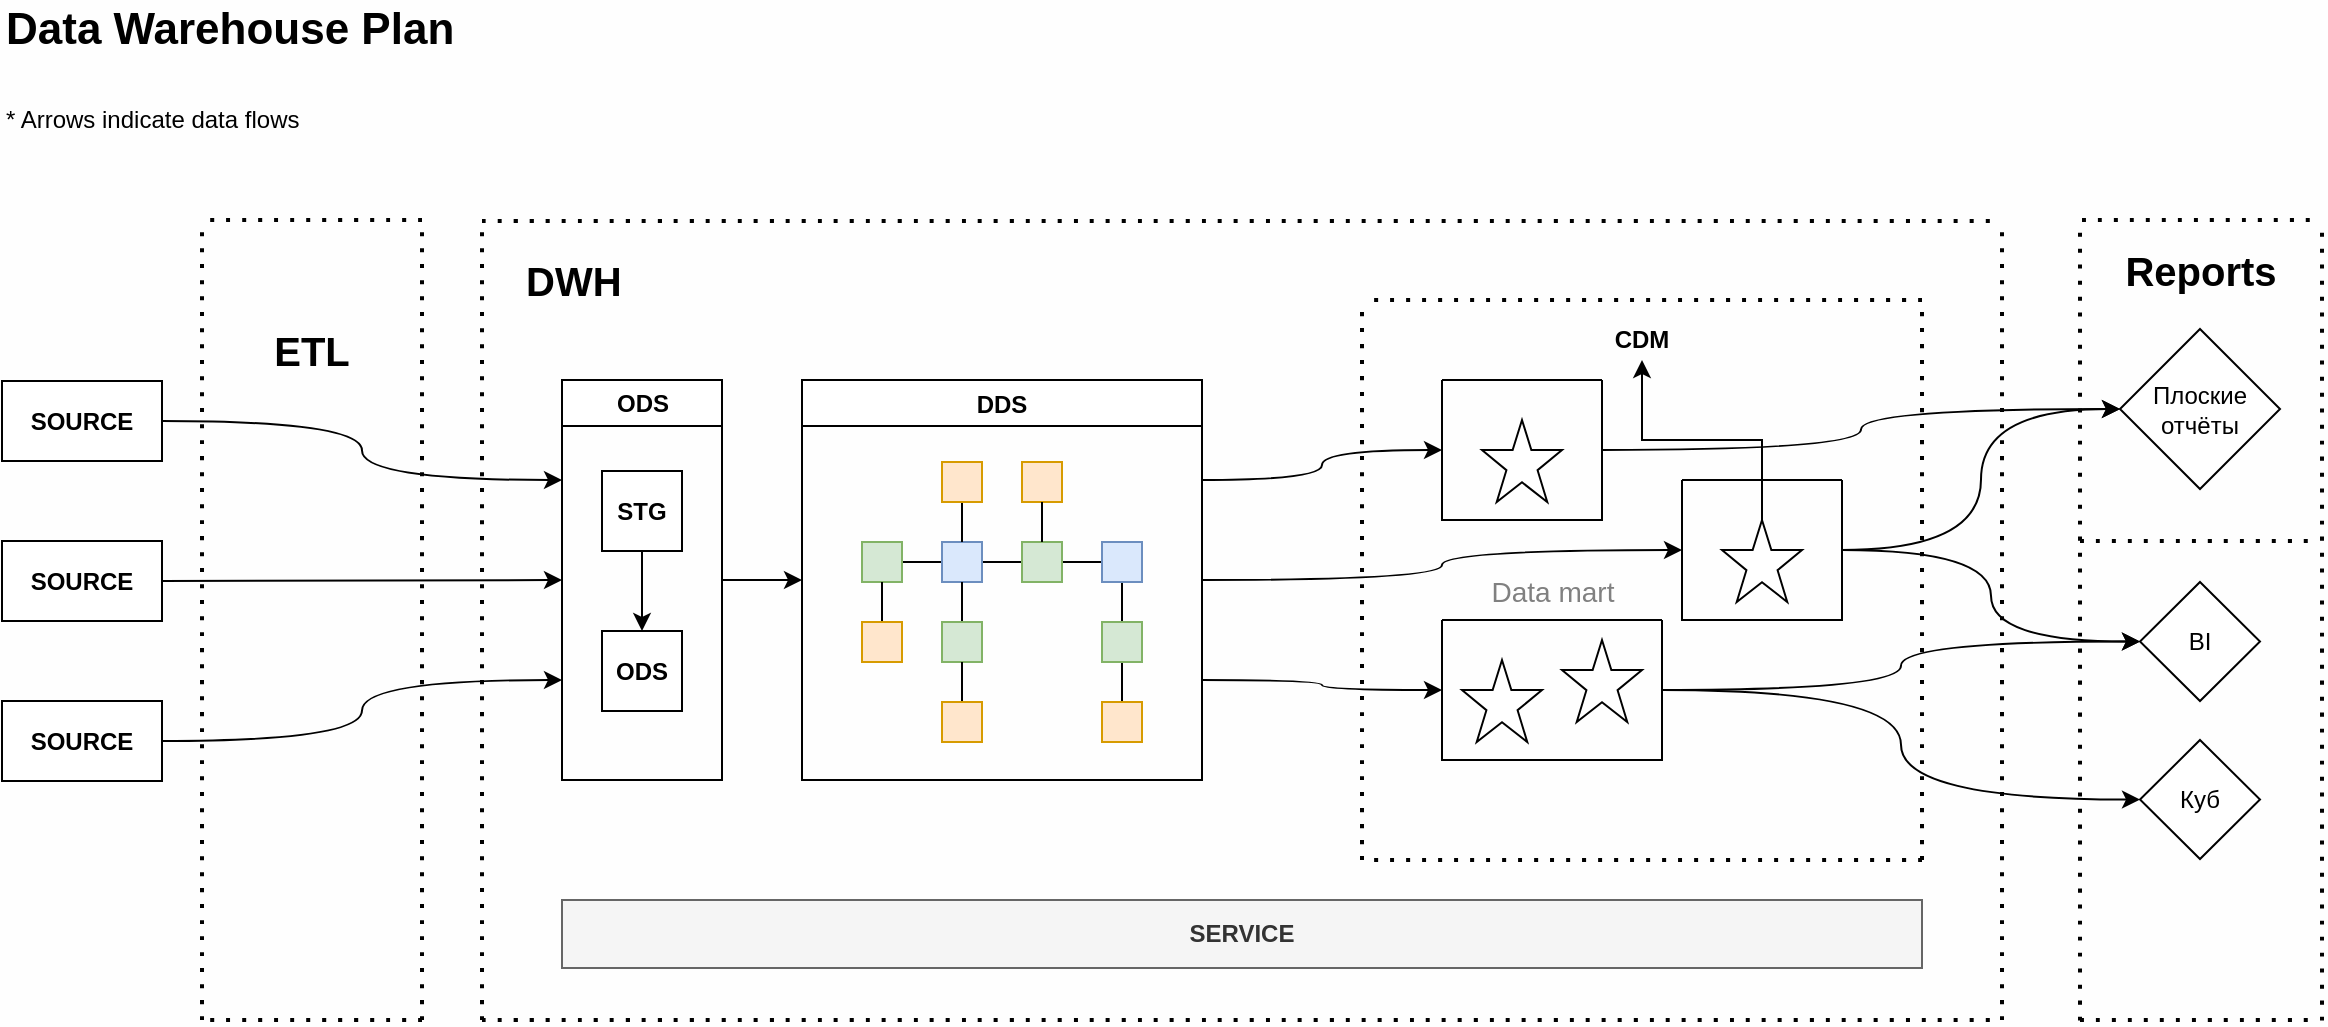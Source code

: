 <mxfile version="22.0.8" type="github" pages="3">
  <diagram id="c-QMJQ57p_6x7q5uFnAX" name="Page-1">
    <mxGraphModel dx="1674" dy="706" grid="1" gridSize="10" guides="1" tooltips="1" connect="1" arrows="1" fold="1" page="1" pageScale="1" pageWidth="827" pageHeight="1169" background="#FEFEFE" math="0" shadow="0">
      <root>
        <mxCell id="0" />
        <mxCell id="1" parent="0" />
        <mxCell id="M-UGzft79nvsc4qFSahv-1" style="edgeStyle=orthogonalEdgeStyle;orthogonalLoop=1;jettySize=auto;html=1;entryX=0;entryY=0.25;entryDx=0;entryDy=0;rounded=0;curved=1;" parent="1" source="M-UGzft79nvsc4qFSahv-2" target="M-UGzft79nvsc4qFSahv-4" edge="1">
          <mxGeometry relative="1" as="geometry" />
        </mxCell>
        <mxCell id="M-UGzft79nvsc4qFSahv-2" value="SOURCE" style="whiteSpace=wrap;html=1;fontStyle=1;rounded=0;" parent="1" vertex="1">
          <mxGeometry x="100" y="240.5" width="80" height="40" as="geometry" />
        </mxCell>
        <mxCell id="M-UGzft79nvsc4qFSahv-3" style="edgeStyle=orthogonalEdgeStyle;orthogonalLoop=1;jettySize=auto;html=1;entryX=0;entryY=0.5;entryDx=0;entryDy=0;rounded=0;curved=1;" parent="1" source="M-UGzft79nvsc4qFSahv-4" target="M-UGzft79nvsc4qFSahv-15" edge="1">
          <mxGeometry relative="1" as="geometry" />
        </mxCell>
        <mxCell id="M-UGzft79nvsc4qFSahv-4" value="ODS" style="swimlane;fontFamily=Helvetica;fontSize=12;fontColor=default;align=center;strokeColor=default;fillColor=default;html=1;" parent="1" vertex="1">
          <mxGeometry x="380" y="240" width="80" height="200" as="geometry">
            <mxRectangle x="380" y="240" width="70" height="30" as="alternateBounds" />
          </mxGeometry>
        </mxCell>
        <mxCell id="M-UGzft79nvsc4qFSahv-5" value="STG" style="rounded=0;whiteSpace=wrap;html=1;fontSize=12;fontColor=#000000;fontStyle=1" parent="M-UGzft79nvsc4qFSahv-4" vertex="1">
          <mxGeometry x="20" y="45.5" width="40" height="40" as="geometry" />
        </mxCell>
        <mxCell id="M-UGzft79nvsc4qFSahv-6" value="ODS" style="rounded=0;whiteSpace=wrap;html=1;fontSize=12;fontColor=#000000;fontStyle=1" parent="M-UGzft79nvsc4qFSahv-4" vertex="1">
          <mxGeometry x="20" y="125.5" width="40" height="40" as="geometry" />
        </mxCell>
        <mxCell id="M-UGzft79nvsc4qFSahv-7" style="edgeStyle=orthogonalEdgeStyle;curved=1;rounded=0;orthogonalLoop=1;jettySize=auto;html=1;fontSize=12;fontColor=#000000;endArrow=classic;endFill=1;startSize=6;endSize=6;" parent="M-UGzft79nvsc4qFSahv-4" source="M-UGzft79nvsc4qFSahv-5" target="M-UGzft79nvsc4qFSahv-6" edge="1">
          <mxGeometry relative="1" as="geometry" />
        </mxCell>
        <mxCell id="M-UGzft79nvsc4qFSahv-8" style="edgeStyle=orthogonalEdgeStyle;orthogonalLoop=1;jettySize=auto;html=1;entryX=0;entryY=0.5;entryDx=0;entryDy=0;rounded=0;curved=1;" parent="1" source="M-UGzft79nvsc4qFSahv-9" target="M-UGzft79nvsc4qFSahv-4" edge="1">
          <mxGeometry relative="1" as="geometry" />
        </mxCell>
        <mxCell id="M-UGzft79nvsc4qFSahv-9" value="SOURCE" style="whiteSpace=wrap;html=1;fontStyle=1;rounded=0;" parent="1" vertex="1">
          <mxGeometry x="100" y="320.5" width="80" height="40" as="geometry" />
        </mxCell>
        <mxCell id="M-UGzft79nvsc4qFSahv-10" style="edgeStyle=orthogonalEdgeStyle;orthogonalLoop=1;jettySize=auto;html=1;entryX=0;entryY=0.75;entryDx=0;entryDy=0;rounded=0;curved=1;" parent="1" source="M-UGzft79nvsc4qFSahv-11" target="M-UGzft79nvsc4qFSahv-4" edge="1">
          <mxGeometry relative="1" as="geometry" />
        </mxCell>
        <mxCell id="M-UGzft79nvsc4qFSahv-11" value="SOURCE" style="whiteSpace=wrap;html=1;fontStyle=1;rounded=0;" parent="1" vertex="1">
          <mxGeometry x="100" y="400.5" width="80" height="40" as="geometry" />
        </mxCell>
        <mxCell id="M-UGzft79nvsc4qFSahv-12" style="edgeStyle=orthogonalEdgeStyle;orthogonalLoop=1;jettySize=auto;html=1;exitX=1;exitY=0.25;exitDx=0;exitDy=0;rounded=0;curved=1;" parent="1" source="M-UGzft79nvsc4qFSahv-15" target="M-UGzft79nvsc4qFSahv-38" edge="1">
          <mxGeometry relative="1" as="geometry" />
        </mxCell>
        <mxCell id="M-UGzft79nvsc4qFSahv-13" style="edgeStyle=orthogonalEdgeStyle;orthogonalLoop=1;jettySize=auto;html=1;rounded=0;curved=1;" parent="1" source="M-UGzft79nvsc4qFSahv-15" target="M-UGzft79nvsc4qFSahv-42" edge="1">
          <mxGeometry relative="1" as="geometry" />
        </mxCell>
        <mxCell id="M-UGzft79nvsc4qFSahv-14" style="edgeStyle=orthogonalEdgeStyle;orthogonalLoop=1;jettySize=auto;html=1;exitX=1;exitY=0.75;exitDx=0;exitDy=0;entryX=0;entryY=0.5;entryDx=0;entryDy=0;rounded=0;curved=1;" parent="1" source="M-UGzft79nvsc4qFSahv-15" target="M-UGzft79nvsc4qFSahv-46" edge="1">
          <mxGeometry relative="1" as="geometry" />
        </mxCell>
        <mxCell id="M-UGzft79nvsc4qFSahv-15" value="DDS" style="swimlane;swimlaneFillColor=none;rounded=0;" parent="1" vertex="1">
          <mxGeometry x="500" y="240" width="200" height="200" as="geometry">
            <mxRectangle x="500" y="240" width="60" height="30" as="alternateBounds" />
          </mxGeometry>
        </mxCell>
        <mxCell id="M-UGzft79nvsc4qFSahv-16" style="edgeStyle=orthogonalEdgeStyle;orthogonalLoop=1;jettySize=auto;html=1;entryX=0;entryY=0.5;entryDx=0;entryDy=0;endArrow=none;endFill=0;rounded=0;curved=1;" parent="M-UGzft79nvsc4qFSahv-15" source="M-UGzft79nvsc4qFSahv-17" target="M-UGzft79nvsc4qFSahv-19" edge="1">
          <mxGeometry relative="1" as="geometry" />
        </mxCell>
        <mxCell id="M-UGzft79nvsc4qFSahv-17" value="" style="whiteSpace=wrap;html=1;rounded=0;fillColor=#d5e8d4;strokeColor=#82b366;" parent="M-UGzft79nvsc4qFSahv-15" vertex="1">
          <mxGeometry x="30" y="81" width="20" height="20" as="geometry" />
        </mxCell>
        <mxCell id="M-UGzft79nvsc4qFSahv-18" style="edgeStyle=orthogonalEdgeStyle;orthogonalLoop=1;jettySize=auto;html=1;entryX=0;entryY=0.5;entryDx=0;entryDy=0;endArrow=none;endFill=0;rounded=0;curved=1;" parent="M-UGzft79nvsc4qFSahv-15" source="M-UGzft79nvsc4qFSahv-19" target="M-UGzft79nvsc4qFSahv-21" edge="1">
          <mxGeometry relative="1" as="geometry" />
        </mxCell>
        <mxCell id="M-UGzft79nvsc4qFSahv-19" value="" style="whiteSpace=wrap;html=1;rounded=0;fillColor=#dae8fc;strokeColor=#6c8ebf;" parent="M-UGzft79nvsc4qFSahv-15" vertex="1">
          <mxGeometry x="70" y="81" width="20" height="20" as="geometry" />
        </mxCell>
        <mxCell id="M-UGzft79nvsc4qFSahv-20" style="edgeStyle=orthogonalEdgeStyle;orthogonalLoop=1;jettySize=auto;html=1;exitX=1;exitY=0.5;exitDx=0;exitDy=0;entryX=0;entryY=0.5;entryDx=0;entryDy=0;endArrow=none;endFill=0;rounded=0;curved=1;" parent="M-UGzft79nvsc4qFSahv-15" source="M-UGzft79nvsc4qFSahv-21" target="M-UGzft79nvsc4qFSahv-25" edge="1">
          <mxGeometry relative="1" as="geometry" />
        </mxCell>
        <mxCell id="M-UGzft79nvsc4qFSahv-21" value="" style="whiteSpace=wrap;html=1;rounded=0;fillColor=#d5e8d4;strokeColor=#82b366;" parent="M-UGzft79nvsc4qFSahv-15" vertex="1">
          <mxGeometry x="110" y="81" width="20" height="20" as="geometry" />
        </mxCell>
        <mxCell id="M-UGzft79nvsc4qFSahv-22" value="" style="whiteSpace=wrap;html=1;rounded=0;fillColor=#ffe6cc;strokeColor=#d79b00;" parent="M-UGzft79nvsc4qFSahv-15" vertex="1">
          <mxGeometry x="110" y="41" width="20" height="20" as="geometry" />
        </mxCell>
        <mxCell id="M-UGzft79nvsc4qFSahv-23" style="edgeStyle=orthogonalEdgeStyle;orthogonalLoop=1;jettySize=auto;html=1;entryX=0.5;entryY=1;entryDx=0;entryDy=0;endArrow=none;endFill=0;rounded=0;curved=1;" parent="M-UGzft79nvsc4qFSahv-15" source="M-UGzft79nvsc4qFSahv-21" target="M-UGzft79nvsc4qFSahv-22" edge="1">
          <mxGeometry relative="1" as="geometry" />
        </mxCell>
        <mxCell id="M-UGzft79nvsc4qFSahv-24" style="edgeStyle=orthogonalEdgeStyle;orthogonalLoop=1;jettySize=auto;html=1;exitX=0.5;exitY=1;exitDx=0;exitDy=0;entryX=0.5;entryY=0;entryDx=0;entryDy=0;endArrow=none;endFill=0;rounded=0;curved=1;" parent="M-UGzft79nvsc4qFSahv-15" source="M-UGzft79nvsc4qFSahv-25" target="M-UGzft79nvsc4qFSahv-31" edge="1">
          <mxGeometry relative="1" as="geometry" />
        </mxCell>
        <mxCell id="M-UGzft79nvsc4qFSahv-25" value="" style="whiteSpace=wrap;html=1;rounded=0;fillColor=#dae8fc;strokeColor=#6c8ebf;" parent="M-UGzft79nvsc4qFSahv-15" vertex="1">
          <mxGeometry x="150" y="81" width="20" height="20" as="geometry" />
        </mxCell>
        <mxCell id="M-UGzft79nvsc4qFSahv-26" style="edgeStyle=orthogonalEdgeStyle;orthogonalLoop=1;jettySize=auto;html=1;exitX=0.5;exitY=0;exitDx=0;exitDy=0;entryX=0.5;entryY=1;entryDx=0;entryDy=0;endArrow=none;endFill=0;rounded=0;curved=1;" parent="M-UGzft79nvsc4qFSahv-15" source="M-UGzft79nvsc4qFSahv-27" target="M-UGzft79nvsc4qFSahv-19" edge="1">
          <mxGeometry relative="1" as="geometry" />
        </mxCell>
        <mxCell id="M-UGzft79nvsc4qFSahv-27" value="" style="whiteSpace=wrap;html=1;rounded=0;fillColor=#d5e8d4;strokeColor=#82b366;" parent="M-UGzft79nvsc4qFSahv-15" vertex="1">
          <mxGeometry x="70" y="121" width="20" height="20" as="geometry" />
        </mxCell>
        <mxCell id="M-UGzft79nvsc4qFSahv-28" style="edgeStyle=orthogonalEdgeStyle;orthogonalLoop=1;jettySize=auto;html=1;entryX=0.5;entryY=1;entryDx=0;entryDy=0;endArrow=none;endFill=0;rounded=0;curved=1;" parent="M-UGzft79nvsc4qFSahv-15" source="M-UGzft79nvsc4qFSahv-29" target="M-UGzft79nvsc4qFSahv-17" edge="1">
          <mxGeometry relative="1" as="geometry" />
        </mxCell>
        <mxCell id="M-UGzft79nvsc4qFSahv-29" value="" style="whiteSpace=wrap;html=1;rounded=0;fillColor=#ffe6cc;strokeColor=#d79b00;" parent="M-UGzft79nvsc4qFSahv-15" vertex="1">
          <mxGeometry x="30" y="121" width="20" height="20" as="geometry" />
        </mxCell>
        <mxCell id="M-UGzft79nvsc4qFSahv-30" style="edgeStyle=orthogonalEdgeStyle;curved=1;rounded=0;orthogonalLoop=1;jettySize=auto;html=1;fontSize=20;fontColor=#808080;endArrow=none;endFill=0;startSize=14;endSize=14;" parent="M-UGzft79nvsc4qFSahv-15" source="M-UGzft79nvsc4qFSahv-31" target="M-UGzft79nvsc4qFSahv-36" edge="1">
          <mxGeometry relative="1" as="geometry" />
        </mxCell>
        <mxCell id="M-UGzft79nvsc4qFSahv-31" value="" style="whiteSpace=wrap;html=1;rounded=0;fillColor=#d5e8d4;strokeColor=#82b366;" parent="M-UGzft79nvsc4qFSahv-15" vertex="1">
          <mxGeometry x="150" y="121" width="20" height="20" as="geometry" />
        </mxCell>
        <mxCell id="M-UGzft79nvsc4qFSahv-32" style="edgeStyle=orthogonalEdgeStyle;orthogonalLoop=1;jettySize=auto;html=1;exitX=0.5;exitY=0;exitDx=0;exitDy=0;entryX=0.5;entryY=1;entryDx=0;entryDy=0;endArrow=none;endFill=0;rounded=0;curved=1;" parent="M-UGzft79nvsc4qFSahv-15" source="M-UGzft79nvsc4qFSahv-33" target="M-UGzft79nvsc4qFSahv-27" edge="1">
          <mxGeometry relative="1" as="geometry" />
        </mxCell>
        <mxCell id="M-UGzft79nvsc4qFSahv-33" value="" style="whiteSpace=wrap;html=1;rounded=0;fillColor=#ffe6cc;strokeColor=#d79b00;" parent="M-UGzft79nvsc4qFSahv-15" vertex="1">
          <mxGeometry x="70" y="161" width="20" height="20" as="geometry" />
        </mxCell>
        <mxCell id="M-UGzft79nvsc4qFSahv-34" style="edgeStyle=orthogonalEdgeStyle;curved=1;rounded=0;orthogonalLoop=1;jettySize=auto;html=1;entryX=0.5;entryY=0;entryDx=0;entryDy=0;fontSize=20;fontColor=#808080;endArrow=none;startSize=14;endSize=14;endFill=0;" parent="M-UGzft79nvsc4qFSahv-15" source="M-UGzft79nvsc4qFSahv-35" target="M-UGzft79nvsc4qFSahv-19" edge="1">
          <mxGeometry relative="1" as="geometry" />
        </mxCell>
        <mxCell id="M-UGzft79nvsc4qFSahv-35" value="" style="whiteSpace=wrap;html=1;rounded=0;fillColor=#ffe6cc;strokeColor=#d79b00;" parent="M-UGzft79nvsc4qFSahv-15" vertex="1">
          <mxGeometry x="70" y="41" width="20" height="20" as="geometry" />
        </mxCell>
        <mxCell id="M-UGzft79nvsc4qFSahv-36" value="" style="whiteSpace=wrap;html=1;rounded=0;fillColor=#ffe6cc;strokeColor=#d79b00;" parent="M-UGzft79nvsc4qFSahv-15" vertex="1">
          <mxGeometry x="150" y="161" width="20" height="20" as="geometry" />
        </mxCell>
        <mxCell id="M-UGzft79nvsc4qFSahv-37" style="edgeStyle=orthogonalEdgeStyle;curved=1;rounded=0;orthogonalLoop=1;jettySize=auto;html=1;fontSize=12;fontColor=#000000;endArrow=classic;endFill=1;startSize=6;endSize=6;entryX=0;entryY=0.5;entryDx=0;entryDy=0;" parent="1" source="M-UGzft79nvsc4qFSahv-38" target="M-UGzft79nvsc4qFSahv-68" edge="1">
          <mxGeometry relative="1" as="geometry">
            <mxPoint x="1140" y="330" as="targetPoint" />
          </mxGeometry>
        </mxCell>
        <mxCell id="M-UGzft79nvsc4qFSahv-38" value="" style="swimlane;startSize=0;swimlaneFillColor=none;glass=0;shadow=0;rounded=0;" parent="1" vertex="1">
          <mxGeometry x="820" y="240" width="80" height="70" as="geometry">
            <mxRectangle x="760" y="440" width="50" height="40" as="alternateBounds" />
          </mxGeometry>
        </mxCell>
        <mxCell id="M-UGzft79nvsc4qFSahv-39" value="" style="verticalLabelPosition=bottom;verticalAlign=top;html=1;shape=mxgraph.basic.star;rounded=0;" parent="M-UGzft79nvsc4qFSahv-38" vertex="1">
          <mxGeometry x="20" y="20" width="40" height="41" as="geometry" />
        </mxCell>
        <mxCell id="M-UGzft79nvsc4qFSahv-40" style="edgeStyle=orthogonalEdgeStyle;curved=1;rounded=0;orthogonalLoop=1;jettySize=auto;html=1;entryX=0;entryY=0.5;entryDx=0;entryDy=0;" parent="1" source="M-UGzft79nvsc4qFSahv-42" target="M-UGzft79nvsc4qFSahv-70" edge="1">
          <mxGeometry relative="1" as="geometry" />
        </mxCell>
        <mxCell id="M-UGzft79nvsc4qFSahv-41" style="edgeStyle=orthogonalEdgeStyle;curved=1;rounded=0;orthogonalLoop=1;jettySize=auto;html=1;entryX=0;entryY=0.5;entryDx=0;entryDy=0;fontSize=20;" parent="1" source="M-UGzft79nvsc4qFSahv-42" target="M-UGzft79nvsc4qFSahv-68" edge="1">
          <mxGeometry relative="1" as="geometry" />
        </mxCell>
        <mxCell id="M-UGzft79nvsc4qFSahv-42" value="" style="swimlane;startSize=0;rounded=0;" parent="1" vertex="1">
          <mxGeometry x="940" y="290" width="80" height="70" as="geometry" />
        </mxCell>
        <mxCell id="M-UGzft79nvsc4qFSahv-43" value="" style="verticalLabelPosition=bottom;verticalAlign=top;html=1;shape=mxgraph.basic.star;rounded=0;" parent="M-UGzft79nvsc4qFSahv-42" vertex="1">
          <mxGeometry x="20" y="20" width="40" height="41" as="geometry" />
        </mxCell>
        <mxCell id="M-UGzft79nvsc4qFSahv-44" style="edgeStyle=orthogonalEdgeStyle;curved=1;rounded=0;orthogonalLoop=1;jettySize=auto;html=1;fontSize=12;fontColor=#000000;endArrow=classic;endFill=1;startSize=6;endSize=6;entryX=0;entryY=0.5;entryDx=0;entryDy=0;" parent="1" source="M-UGzft79nvsc4qFSahv-46" target="M-UGzft79nvsc4qFSahv-69" edge="1">
          <mxGeometry relative="1" as="geometry">
            <mxPoint x="1140" y="330" as="targetPoint" />
          </mxGeometry>
        </mxCell>
        <mxCell id="M-UGzft79nvsc4qFSahv-45" style="edgeStyle=orthogonalEdgeStyle;rounded=0;orthogonalLoop=1;jettySize=auto;html=1;curved=1;" parent="1" source="M-UGzft79nvsc4qFSahv-46" target="M-UGzft79nvsc4qFSahv-70" edge="1">
          <mxGeometry relative="1" as="geometry" />
        </mxCell>
        <mxCell id="M-UGzft79nvsc4qFSahv-46" value="" style="swimlane;startSize=0;rounded=0;" parent="1" vertex="1">
          <mxGeometry x="820" y="360" width="110" height="70" as="geometry" />
        </mxCell>
        <mxCell id="M-UGzft79nvsc4qFSahv-47" value="" style="verticalLabelPosition=bottom;verticalAlign=top;html=1;shape=mxgraph.basic.star;rounded=0;" parent="M-UGzft79nvsc4qFSahv-46" vertex="1">
          <mxGeometry x="10" y="20" width="40" height="41" as="geometry" />
        </mxCell>
        <mxCell id="M-UGzft79nvsc4qFSahv-48" value="" style="verticalLabelPosition=bottom;verticalAlign=top;html=1;shape=mxgraph.basic.star;rounded=0;" parent="M-UGzft79nvsc4qFSahv-46" vertex="1">
          <mxGeometry x="60" y="10" width="40" height="41" as="geometry" />
        </mxCell>
        <mxCell id="M-UGzft79nvsc4qFSahv-49" value="&lt;font style=&quot;font-size: 20px;&quot;&gt;DWH&lt;/font&gt;" style="text;html=1;strokeColor=none;fillColor=none;align=left;verticalAlign=middle;whiteSpace=wrap;fontStyle=1;fontSize=16;rounded=0;" parent="1" vertex="1">
          <mxGeometry x="360" y="180" width="60" height="20" as="geometry" />
        </mxCell>
        <mxCell id="M-UGzft79nvsc4qFSahv-50" value="CDM" style="text;html=1;strokeColor=none;fillColor=none;align=center;verticalAlign=middle;whiteSpace=wrap;fontStyle=1;rounded=0;" parent="1" vertex="1">
          <mxGeometry x="850" y="210" width="140" height="20" as="geometry" />
        </mxCell>
        <mxCell id="M-UGzft79nvsc4qFSahv-51" value="" style="endArrow=none;dashed=1;html=1;dashPattern=1 3;strokeWidth=2;fontSize=12;rounded=0;curved=1;" parent="1" edge="1">
          <mxGeometry width="50" height="50" relative="1" as="geometry">
            <mxPoint x="780" y="480" as="sourcePoint" />
            <mxPoint x="780" y="200" as="targetPoint" />
          </mxGeometry>
        </mxCell>
        <mxCell id="M-UGzft79nvsc4qFSahv-52" value="" style="endArrow=none;dashed=1;html=1;dashPattern=1 3;strokeWidth=2;fontSize=12;rounded=0;curved=1;" parent="1" edge="1">
          <mxGeometry width="50" height="50" relative="1" as="geometry">
            <mxPoint x="1060" y="480" as="sourcePoint" />
            <mxPoint x="1060" y="200" as="targetPoint" />
          </mxGeometry>
        </mxCell>
        <mxCell id="M-UGzft79nvsc4qFSahv-53" value="" style="endArrow=none;dashed=1;html=1;dashPattern=1 3;strokeWidth=2;fontSize=12;rounded=0;curved=1;" parent="1" edge="1">
          <mxGeometry width="50" height="50" relative="1" as="geometry">
            <mxPoint x="1060" y="200" as="sourcePoint" />
            <mxPoint x="780" y="200" as="targetPoint" />
          </mxGeometry>
        </mxCell>
        <mxCell id="M-UGzft79nvsc4qFSahv-54" value="" style="endArrow=none;dashed=1;html=1;dashPattern=1 3;strokeWidth=2;fontSize=12;rounded=0;curved=1;" parent="1" edge="1">
          <mxGeometry width="50" height="50" relative="1" as="geometry">
            <mxPoint x="1060" y="480" as="sourcePoint" />
            <mxPoint x="780" y="480" as="targetPoint" />
          </mxGeometry>
        </mxCell>
        <mxCell id="M-UGzft79nvsc4qFSahv-55" value="" style="endArrow=none;dashed=1;html=1;dashPattern=1 3;strokeWidth=2;fontSize=12;rounded=0;curved=1;" parent="1" edge="1">
          <mxGeometry width="50" height="50" relative="1" as="geometry">
            <mxPoint x="200" y="560" as="sourcePoint" />
            <mxPoint x="200" y="160" as="targetPoint" />
          </mxGeometry>
        </mxCell>
        <mxCell id="M-UGzft79nvsc4qFSahv-56" value="" style="endArrow=none;dashed=1;html=1;dashPattern=1 3;strokeWidth=2;fontSize=12;rounded=0;curved=1;" parent="1" edge="1">
          <mxGeometry width="50" height="50" relative="1" as="geometry">
            <mxPoint x="310" y="560" as="sourcePoint" />
            <mxPoint x="310" y="160" as="targetPoint" />
          </mxGeometry>
        </mxCell>
        <mxCell id="M-UGzft79nvsc4qFSahv-57" value="" style="endArrow=none;dashed=1;html=1;dashPattern=1 3;strokeWidth=2;fontSize=12;rounded=0;curved=1;" parent="1" edge="1">
          <mxGeometry width="50" height="50" relative="1" as="geometry">
            <mxPoint x="310.0" y="160" as="sourcePoint" />
            <mxPoint x="200" y="160" as="targetPoint" />
          </mxGeometry>
        </mxCell>
        <mxCell id="M-UGzft79nvsc4qFSahv-58" value="" style="endArrow=none;dashed=1;html=1;dashPattern=1 3;strokeWidth=2;fontSize=12;rounded=0;curved=1;" parent="1" edge="1">
          <mxGeometry width="50" height="50" relative="1" as="geometry">
            <mxPoint x="310.0" y="560" as="sourcePoint" />
            <mxPoint x="200" y="560" as="targetPoint" />
          </mxGeometry>
        </mxCell>
        <mxCell id="M-UGzft79nvsc4qFSahv-59" value="ETL" style="text;html=1;strokeColor=none;fillColor=none;align=center;verticalAlign=middle;whiteSpace=wrap;fontSize=20;fontStyle=1;rounded=0;" parent="1" vertex="1">
          <mxGeometry x="210" y="214.5" width="90" height="20" as="geometry" />
        </mxCell>
        <mxCell id="M-UGzft79nvsc4qFSahv-60" value="" style="endArrow=none;dashed=1;html=1;dashPattern=1 3;strokeWidth=2;rounded=0;curved=1;" parent="1" edge="1">
          <mxGeometry width="50" height="50" relative="1" as="geometry">
            <mxPoint x="340" y="160.5" as="sourcePoint" />
            <mxPoint x="1100" y="160.5" as="targetPoint" />
          </mxGeometry>
        </mxCell>
        <mxCell id="M-UGzft79nvsc4qFSahv-61" value="" style="endArrow=none;dashed=1;html=1;dashPattern=1 3;strokeWidth=2;rounded=0;curved=1;" parent="1" edge="1">
          <mxGeometry width="50" height="50" relative="1" as="geometry">
            <mxPoint x="340" y="560" as="sourcePoint" />
            <mxPoint x="1100" y="560" as="targetPoint" />
          </mxGeometry>
        </mxCell>
        <mxCell id="M-UGzft79nvsc4qFSahv-62" value="" style="endArrow=none;dashed=1;html=1;dashPattern=1 3;strokeWidth=2;rounded=0;curved=1;" parent="1" edge="1">
          <mxGeometry width="50" height="50" relative="1" as="geometry">
            <mxPoint x="340" y="560" as="sourcePoint" />
            <mxPoint x="340" y="160.5" as="targetPoint" />
          </mxGeometry>
        </mxCell>
        <mxCell id="M-UGzft79nvsc4qFSahv-63" value="" style="endArrow=none;dashed=1;html=1;dashPattern=1 3;strokeWidth=2;rounded=0;curved=1;" parent="1" edge="1">
          <mxGeometry width="50" height="50" relative="1" as="geometry">
            <mxPoint x="1100" y="560" as="sourcePoint" />
            <mxPoint x="1100" y="160" as="targetPoint" />
          </mxGeometry>
        </mxCell>
        <mxCell id="M-UGzft79nvsc4qFSahv-64" value="&lt;div class=&quot;srk_jie_guo_html&quot; id=&quot;jieguo_show_0_html&quot;&gt;Data Warehouse Plan&lt;/div&gt;" style="text;html=1;strokeColor=none;fillColor=none;align=left;verticalAlign=middle;whiteSpace=wrap;fontSize=22;fontStyle=1;rounded=0;" parent="1" vertex="1">
          <mxGeometry x="100" y="50" width="280" height="30" as="geometry" />
        </mxCell>
        <mxCell id="M-UGzft79nvsc4qFSahv-65" value="* Arrows indicate data flows" style="text;html=1;strokeColor=none;fillColor=none;align=left;verticalAlign=middle;whiteSpace=wrap;shadow=0;glass=0;rounded=0;" parent="1" vertex="1">
          <mxGeometry x="100" y="100" width="200" height="20" as="geometry" />
        </mxCell>
        <mxCell id="M-UGzft79nvsc4qFSahv-66" value="SERVICE" style="whiteSpace=wrap;html=1;fontStyle=1;rounded=0;fillColor=#f5f5f5;fontColor=#333333;strokeColor=#666666;" parent="1" vertex="1">
          <mxGeometry x="380" y="500" width="680" height="34" as="geometry" />
        </mxCell>
        <mxCell id="M-UGzft79nvsc4qFSahv-67" value="Data mart" style="text;html=1;align=center;verticalAlign=middle;resizable=0;points=[];autosize=1;strokeColor=none;fillColor=none;fontSize=14;fontColor=#808080;" parent="1" vertex="1">
          <mxGeometry x="835" y="330.5" width="80" height="30" as="geometry" />
        </mxCell>
        <mxCell id="M-UGzft79nvsc4qFSahv-68" value="Плоские отчёты" style="rhombus;whiteSpace=wrap;html=1;" parent="1" vertex="1">
          <mxGeometry x="1159" y="214.5" width="80" height="80" as="geometry" />
        </mxCell>
        <mxCell id="M-UGzft79nvsc4qFSahv-69" value="Куб" style="rhombus;whiteSpace=wrap;html=1;" parent="1" vertex="1">
          <mxGeometry x="1169" y="420" width="60" height="59.5" as="geometry" />
        </mxCell>
        <mxCell id="M-UGzft79nvsc4qFSahv-70" value="BI" style="rhombus;whiteSpace=wrap;html=1;" parent="1" vertex="1">
          <mxGeometry x="1169" y="341" width="60" height="59.5" as="geometry" />
        </mxCell>
        <mxCell id="M-UGzft79nvsc4qFSahv-71" value="" style="endArrow=none;dashed=1;html=1;dashPattern=1 3;strokeWidth=2;rounded=0;curved=1;" parent="1" edge="1">
          <mxGeometry width="50" height="50" relative="1" as="geometry">
            <mxPoint x="1139" y="560.25" as="sourcePoint" />
            <mxPoint x="1139" y="160.25" as="targetPoint" />
          </mxGeometry>
        </mxCell>
        <mxCell id="M-UGzft79nvsc4qFSahv-72" value="" style="endArrow=none;dashed=1;html=1;dashPattern=1 3;strokeWidth=2;rounded=0;curved=1;" parent="1" edge="1">
          <mxGeometry width="50" height="50" relative="1" as="geometry">
            <mxPoint x="1260" y="560.25" as="sourcePoint" />
            <mxPoint x="1260" y="160.25" as="targetPoint" />
          </mxGeometry>
        </mxCell>
        <mxCell id="M-UGzft79nvsc4qFSahv-73" value="" style="endArrow=none;dashed=1;html=1;dashPattern=1 3;strokeWidth=2;rounded=0;curved=1;" parent="1" edge="1">
          <mxGeometry width="50" height="50" relative="1" as="geometry">
            <mxPoint x="1140" y="160" as="sourcePoint" />
            <mxPoint x="1260" y="160" as="targetPoint" />
          </mxGeometry>
        </mxCell>
        <mxCell id="M-UGzft79nvsc4qFSahv-74" value="" style="endArrow=none;dashed=1;html=1;dashPattern=1 3;strokeWidth=2;rounded=0;curved=1;" parent="1" edge="1">
          <mxGeometry width="50" height="50" relative="1" as="geometry">
            <mxPoint x="1139" y="560" as="sourcePoint" />
            <mxPoint x="1259" y="560" as="targetPoint" />
          </mxGeometry>
        </mxCell>
        <mxCell id="M-UGzft79nvsc4qFSahv-75" value="&lt;b style=&quot;font-size: 20px;&quot;&gt;Reports&lt;/b&gt;" style="text;html=1;align=center;verticalAlign=middle;resizable=0;points=[];autosize=1;strokeColor=none;fillColor=none;fontSize=20;" parent="1" vertex="1">
          <mxGeometry x="1149" y="165" width="100" height="40" as="geometry" />
        </mxCell>
        <mxCell id="M-UGzft79nvsc4qFSahv-76" value="" style="endArrow=none;dashed=1;html=1;dashPattern=1 3;strokeWidth=2;rounded=0;curved=1;" parent="1" edge="1">
          <mxGeometry width="50" height="50" relative="1" as="geometry">
            <mxPoint x="1139" y="320.5" as="sourcePoint" />
            <mxPoint x="1259" y="320.5" as="targetPoint" />
          </mxGeometry>
        </mxCell>
        <mxCell id="UPWXT3CnZEZ7yLOH2xCw-1" value="" style="edgeStyle=orthogonalEdgeStyle;rounded=0;orthogonalLoop=1;jettySize=auto;html=1;" edge="1" parent="1" source="M-UGzft79nvsc4qFSahv-43" target="M-UGzft79nvsc4qFSahv-50">
          <mxGeometry relative="1" as="geometry" />
        </mxCell>
      </root>
    </mxGraphModel>
  </diagram>
  <diagram id="a77vrD64Up3BBPkGBT5J" name="Page-2">
    <mxGraphModel dx="1674" dy="706" grid="1" gridSize="10" guides="1" tooltips="1" connect="1" arrows="1" fold="1" page="1" pageScale="1" pageWidth="850" pageHeight="1100" math="0" shadow="0">
      <root>
        <mxCell id="0" />
        <mxCell id="1" parent="0" />
        <mxCell id="OUC71T2iOJJOMT_DE11--1" style="edgeStyle=orthogonalEdgeStyle;rounded=0;orthogonalLoop=1;jettySize=auto;html=1;dashed=1;strokeWidth=1;fontColor=#999999;startArrow=none;startFill=0;endArrow=oval;endFill=1;curved=1;" parent="1" source="OUC71T2iOJJOMT_DE11--53" edge="1">
          <mxGeometry relative="1" as="geometry">
            <mxPoint x="485" y="290" as="targetPoint" />
          </mxGeometry>
        </mxCell>
        <mxCell id="OUC71T2iOJJOMT_DE11--2" style="edgeStyle=orthogonalEdgeStyle;rounded=0;orthogonalLoop=1;jettySize=auto;html=1;dashed=1;strokeWidth=1;fontColor=#999999;startArrow=none;startFill=0;endArrow=oval;endFill=1;exitX=0.5;exitY=0;exitDx=0;exitDy=0;curved=1;" parent="1" source="OUC71T2iOJJOMT_DE11--52" edge="1">
          <mxGeometry relative="1" as="geometry">
            <mxPoint x="350" y="290" as="targetPoint" />
            <Array as="points">
              <mxPoint x="350" y="490" />
            </Array>
          </mxGeometry>
        </mxCell>
        <mxCell id="OUC71T2iOJJOMT_DE11--3" style="edgeStyle=orthogonalEdgeStyle;rounded=0;orthogonalLoop=1;jettySize=auto;html=1;strokeWidth=1;fontColor=#999999;startArrow=none;startFill=0;endArrow=oval;endFill=1;dashed=1;curved=1;" parent="1" source="OUC71T2iOJJOMT_DE11--51" edge="1">
          <mxGeometry relative="1" as="geometry">
            <mxPoint x="160" y="290" as="targetPoint" />
          </mxGeometry>
        </mxCell>
        <mxCell id="OUC71T2iOJJOMT_DE11--4" value="" style="edgeStyle=orthogonalEdgeStyle;rounded=0;orthogonalLoop=1;jettySize=auto;html=1;curved=1;" parent="1" source="OUC71T2iOJJOMT_DE11--5" target="OUC71T2iOJJOMT_DE11--7" edge="1">
          <mxGeometry relative="1" as="geometry" />
        </mxCell>
        <mxCell id="OUC71T2iOJJOMT_DE11--5" value="Collect" style="rounded=0;whiteSpace=wrap;html=1;fontFamily=Helvetica;fontSize=12;fontColor=default;align=center;strokeColor=default;fillColor=default;" parent="1" vertex="1">
          <mxGeometry x="60" y="210" width="80" height="40" as="geometry" />
        </mxCell>
        <mxCell id="OUC71T2iOJJOMT_DE11--6" value="" style="edgeStyle=orthogonalEdgeStyle;rounded=0;orthogonalLoop=1;jettySize=auto;html=1;curved=1;" parent="1" source="OUC71T2iOJJOMT_DE11--7" target="OUC71T2iOJJOMT_DE11--9" edge="1">
          <mxGeometry relative="1" as="geometry" />
        </mxCell>
        <mxCell id="OUC71T2iOJJOMT_DE11--7" value="Standardize" style="rounded=0;whiteSpace=wrap;html=1;" parent="1" vertex="1">
          <mxGeometry x="180" y="210" width="140" height="40" as="geometry" />
        </mxCell>
        <mxCell id="OUC71T2iOJJOMT_DE11--8" value="" style="edgeStyle=orthogonalEdgeStyle;rounded=0;orthogonalLoop=1;jettySize=auto;html=1;curved=1;" parent="1" source="OUC71T2iOJJOMT_DE11--9" target="OUC71T2iOJJOMT_DE11--11" edge="1">
          <mxGeometry relative="1" as="geometry" />
        </mxCell>
        <mxCell id="OUC71T2iOJJOMT_DE11--9" value="Save" style="rounded=0;whiteSpace=wrap;html=1;" parent="1" vertex="1">
          <mxGeometry x="360" y="210" width="90" height="40" as="geometry" />
        </mxCell>
        <mxCell id="OUC71T2iOJJOMT_DE11--10" value="" style="edgeStyle=orthogonalEdgeStyle;rounded=0;orthogonalLoop=1;jettySize=auto;html=1;curved=1;" parent="1" source="OUC71T2iOJJOMT_DE11--11" target="OUC71T2iOJJOMT_DE11--12" edge="1">
          <mxGeometry relative="1" as="geometry" />
        </mxCell>
        <mxCell id="OUC71T2iOJJOMT_DE11--11" value="Provide" style="rounded=0;whiteSpace=wrap;html=1;" parent="1" vertex="1">
          <mxGeometry x="490" y="210" width="100" height="40" as="geometry" />
        </mxCell>
        <mxCell id="OUC71T2iOJJOMT_DE11--12" value="&lt;div class=&quot;srk_jie_guo_html&quot; id=&quot;jieguo_show_0_html&quot;&gt;Analyze&lt;/div&gt;" style="rounded=0;whiteSpace=wrap;html=1;" parent="1" vertex="1">
          <mxGeometry x="630" y="210" width="130" height="40" as="geometry" />
        </mxCell>
        <mxCell id="OUC71T2iOJJOMT_DE11--13" value="" style="endArrow=none;html=1;rounded=0;startArrow=none;strokeWidth=3;curved=1;" parent="1" source="OUC71T2iOJJOMT_DE11--43" edge="1">
          <mxGeometry width="50" height="50" relative="1" as="geometry">
            <mxPoint x="30" y="290" as="sourcePoint" />
            <mxPoint x="820" y="290" as="targetPoint" />
          </mxGeometry>
        </mxCell>
        <mxCell id="OUC71T2iOJJOMT_DE11--14" style="edgeStyle=orthogonalEdgeStyle;rounded=0;orthogonalLoop=1;jettySize=auto;html=1;entryX=0;entryY=0.5;entryDx=0;entryDy=0;shape=flexArrow;fillColor=#d5e8d4;strokeColor=#82b366;curved=1;" parent="1" source="OUC71T2iOJJOMT_DE11--15" target="OUC71T2iOJJOMT_DE11--18" edge="1">
          <mxGeometry relative="1" as="geometry" />
        </mxCell>
        <mxCell id="OUC71T2iOJJOMT_DE11--15" value="RAW" style="rounded=0;whiteSpace=wrap;html=1;fillColor=#fff2cc;strokeColor=#d6b656;" parent="1" vertex="1">
          <mxGeometry x="60" y="330" width="80" height="40" as="geometry" />
        </mxCell>
        <mxCell id="OUC71T2iOJJOMT_DE11--16" style="edgeStyle=orthogonalEdgeStyle;rounded=0;orthogonalLoop=1;jettySize=auto;html=1;entryX=0;entryY=0.5;entryDx=0;entryDy=0;shape=flexArrow;fillColor=#d5e8d4;strokeColor=#82b366;curved=1;" parent="1" source="OUC71T2iOJJOMT_DE11--18" target="OUC71T2iOJJOMT_DE11--20" edge="1">
          <mxGeometry relative="1" as="geometry" />
        </mxCell>
        <mxCell id="OUC71T2iOJJOMT_DE11--17" style="edgeStyle=orthogonalEdgeStyle;rounded=0;orthogonalLoop=1;jettySize=auto;html=1;entryX=0.5;entryY=0;entryDx=0;entryDy=0;strokeWidth=1;startArrow=none;startFill=0;endArrow=classic;endFill=1;curved=1;" parent="1" source="OUC71T2iOJJOMT_DE11--18" target="OUC71T2iOJJOMT_DE11--46" edge="1">
          <mxGeometry relative="1" as="geometry">
            <Array as="points">
              <mxPoint x="230" y="390" />
              <mxPoint x="180" y="390" />
            </Array>
          </mxGeometry>
        </mxCell>
        <mxCell id="OUC71T2iOJJOMT_DE11--18" value="ODS&amp;nbsp;" style="rounded=0;whiteSpace=wrap;html=1;fillColor=#d5e8d4;strokeColor=#82b366;" parent="1" vertex="1">
          <mxGeometry x="210" y="330" width="80" height="40" as="geometry" />
        </mxCell>
        <mxCell id="OUC71T2iOJJOMT_DE11--19" style="edgeStyle=orthogonalEdgeStyle;rounded=0;orthogonalLoop=1;jettySize=auto;html=1;entryX=0;entryY=0.5;entryDx=0;entryDy=0;shape=flexArrow;fillColor=#d5e8d4;strokeColor=#82b366;curved=1;" parent="1" source="OUC71T2iOJJOMT_DE11--20" target="OUC71T2iOJJOMT_DE11--22" edge="1">
          <mxGeometry relative="1" as="geometry" />
        </mxCell>
        <mxCell id="OUC71T2iOJJOMT_DE11--20" value="DDS" style="rounded=0;whiteSpace=wrap;html=1;fillColor=#d5e8d4;strokeColor=#82b366;" parent="1" vertex="1">
          <mxGeometry x="365" y="330" width="80" height="40" as="geometry" />
        </mxCell>
        <mxCell id="OUC71T2iOJJOMT_DE11--21" style="edgeStyle=orthogonalEdgeStyle;rounded=0;orthogonalLoop=1;jettySize=auto;html=1;entryX=0;entryY=0.5;entryDx=0;entryDy=0;shape=flexArrow;fillColor=#dae8fc;strokeColor=#6c8ebf;curved=1;" parent="1" source="OUC71T2iOJJOMT_DE11--22" target="OUC71T2iOJJOMT_DE11--23" edge="1">
          <mxGeometry relative="1" as="geometry">
            <mxPoint x="650" y="350" as="targetPoint" />
          </mxGeometry>
        </mxCell>
        <mxCell id="OUC71T2iOJJOMT_DE11--22" value="CDM" style="rounded=0;whiteSpace=wrap;html=1;fillColor=#d5e8d4;strokeColor=#82b366;" parent="1" vertex="1">
          <mxGeometry x="500" y="330" width="80" height="40" as="geometry" />
        </mxCell>
        <mxCell id="OUC71T2iOJJOMT_DE11--23" value="Reports" style="rounded=0;whiteSpace=wrap;html=1;fillColor=#dae8fc;strokeColor=#6c8ebf;" parent="1" vertex="1">
          <mxGeometry x="655" y="330" width="80" height="40" as="geometry" />
        </mxCell>
        <mxCell id="OUC71T2iOJJOMT_DE11--24" value="Data Mart" style="text;html=1;strokeColor=none;fillColor=none;align=center;verticalAlign=middle;whiteSpace=wrap;rounded=0;fontColor=#999999;" parent="1" vertex="1">
          <mxGeometry x="500" y="380" width="80" height="20" as="geometry" />
        </mxCell>
        <mxCell id="OUC71T2iOJJOMT_DE11--25" value="" style="edgeStyle=orthogonalEdgeStyle;rounded=0;orthogonalLoop=1;jettySize=auto;html=1;startArrow=none;startFill=0;endArrow=none;endFill=0;curved=1;" parent="1" source="OUC71T2iOJJOMT_DE11--27" target="OUC71T2iOJJOMT_DE11--5" edge="1">
          <mxGeometry relative="1" as="geometry" />
        </mxCell>
        <mxCell id="OUC71T2iOJJOMT_DE11--26" style="edgeStyle=orthogonalEdgeStyle;rounded=0;orthogonalLoop=1;jettySize=auto;html=1;entryX=0.5;entryY=0;entryDx=0;entryDy=0;startArrow=none;startFill=0;endArrow=none;endFill=0;curved=1;" parent="1" source="OUC71T2iOJJOMT_DE11--27" target="OUC71T2iOJJOMT_DE11--15" edge="1">
          <mxGeometry relative="1" as="geometry" />
        </mxCell>
        <mxCell id="OUC71T2iOJJOMT_DE11--27" value="" style="ellipse;whiteSpace=wrap;html=1;aspect=fixed;rounded=0;" parent="1" vertex="1">
          <mxGeometry x="90" y="280" width="20" height="20" as="geometry" />
        </mxCell>
        <mxCell id="OUC71T2iOJJOMT_DE11--28" value="" style="endArrow=none;html=1;rounded=0;strokeWidth=3;curved=1;" parent="1" target="OUC71T2iOJJOMT_DE11--27" edge="1">
          <mxGeometry width="50" height="50" relative="1" as="geometry">
            <mxPoint x="30" y="290" as="sourcePoint" />
            <mxPoint x="820" y="290" as="targetPoint" />
          </mxGeometry>
        </mxCell>
        <mxCell id="OUC71T2iOJJOMT_DE11--29" style="edgeStyle=orthogonalEdgeStyle;rounded=0;orthogonalLoop=1;jettySize=auto;html=1;entryX=0.5;entryY=1;entryDx=0;entryDy=0;startArrow=none;startFill=0;endArrow=none;endFill=0;curved=1;" parent="1" source="OUC71T2iOJJOMT_DE11--31" target="OUC71T2iOJJOMT_DE11--7" edge="1">
          <mxGeometry relative="1" as="geometry" />
        </mxCell>
        <mxCell id="OUC71T2iOJJOMT_DE11--30" style="edgeStyle=orthogonalEdgeStyle;rounded=0;orthogonalLoop=1;jettySize=auto;html=1;entryX=0.5;entryY=0;entryDx=0;entryDy=0;startArrow=none;startFill=0;endArrow=none;endFill=0;curved=1;" parent="1" source="OUC71T2iOJJOMT_DE11--31" target="OUC71T2iOJJOMT_DE11--18" edge="1">
          <mxGeometry relative="1" as="geometry" />
        </mxCell>
        <mxCell id="OUC71T2iOJJOMT_DE11--31" value="" style="ellipse;whiteSpace=wrap;html=1;aspect=fixed;rounded=0;" parent="1" vertex="1">
          <mxGeometry x="240" y="280" width="20" height="20" as="geometry" />
        </mxCell>
        <mxCell id="OUC71T2iOJJOMT_DE11--32" value="" style="endArrow=none;html=1;rounded=0;startArrow=none;strokeWidth=3;curved=1;" parent="1" source="OUC71T2iOJJOMT_DE11--27" target="OUC71T2iOJJOMT_DE11--31" edge="1">
          <mxGeometry width="50" height="50" relative="1" as="geometry">
            <mxPoint x="110" y="290" as="sourcePoint" />
            <mxPoint x="820" y="290" as="targetPoint" />
            <Array as="points">
              <mxPoint x="170" y="290" />
            </Array>
          </mxGeometry>
        </mxCell>
        <mxCell id="OUC71T2iOJJOMT_DE11--33" value="" style="edgeStyle=orthogonalEdgeStyle;rounded=0;orthogonalLoop=1;jettySize=auto;html=1;startArrow=none;startFill=0;endArrow=none;endFill=0;curved=1;" parent="1" source="OUC71T2iOJJOMT_DE11--35" target="OUC71T2iOJJOMT_DE11--9" edge="1">
          <mxGeometry relative="1" as="geometry" />
        </mxCell>
        <mxCell id="OUC71T2iOJJOMT_DE11--34" value="" style="edgeStyle=orthogonalEdgeStyle;rounded=0;orthogonalLoop=1;jettySize=auto;html=1;startArrow=none;startFill=0;endArrow=none;endFill=0;curved=1;" parent="1" source="OUC71T2iOJJOMT_DE11--35" target="OUC71T2iOJJOMT_DE11--20" edge="1">
          <mxGeometry relative="1" as="geometry" />
        </mxCell>
        <mxCell id="OUC71T2iOJJOMT_DE11--35" value="" style="ellipse;whiteSpace=wrap;html=1;aspect=fixed;rounded=0;" parent="1" vertex="1">
          <mxGeometry x="395" y="280" width="20" height="20" as="geometry" />
        </mxCell>
        <mxCell id="OUC71T2iOJJOMT_DE11--36" value="" style="endArrow=none;html=1;rounded=0;startArrow=none;strokeWidth=3;curved=1;" parent="1" source="OUC71T2iOJJOMT_DE11--31" target="OUC71T2iOJJOMT_DE11--35" edge="1">
          <mxGeometry width="50" height="50" relative="1" as="geometry">
            <mxPoint x="260" y="290" as="sourcePoint" />
            <mxPoint x="820" y="290" as="targetPoint" />
          </mxGeometry>
        </mxCell>
        <mxCell id="OUC71T2iOJJOMT_DE11--37" value="" style="edgeStyle=orthogonalEdgeStyle;rounded=0;orthogonalLoop=1;jettySize=auto;html=1;startArrow=none;startFill=0;endArrow=none;endFill=0;curved=1;" parent="1" source="OUC71T2iOJJOMT_DE11--39" target="OUC71T2iOJJOMT_DE11--11" edge="1">
          <mxGeometry relative="1" as="geometry" />
        </mxCell>
        <mxCell id="OUC71T2iOJJOMT_DE11--38" style="edgeStyle=orthogonalEdgeStyle;rounded=0;orthogonalLoop=1;jettySize=auto;html=1;entryX=0.5;entryY=0;entryDx=0;entryDy=0;startArrow=none;startFill=0;endArrow=none;endFill=0;curved=1;" parent="1" source="OUC71T2iOJJOMT_DE11--39" target="OUC71T2iOJJOMT_DE11--22" edge="1">
          <mxGeometry relative="1" as="geometry" />
        </mxCell>
        <mxCell id="OUC71T2iOJJOMT_DE11--39" value="" style="ellipse;whiteSpace=wrap;html=1;aspect=fixed;rounded=0;" parent="1" vertex="1">
          <mxGeometry x="530" y="280" width="20" height="20" as="geometry" />
        </mxCell>
        <mxCell id="OUC71T2iOJJOMT_DE11--40" value="" style="endArrow=none;html=1;rounded=0;startArrow=none;strokeWidth=3;curved=1;" parent="1" source="OUC71T2iOJJOMT_DE11--35" target="OUC71T2iOJJOMT_DE11--39" edge="1">
          <mxGeometry width="50" height="50" relative="1" as="geometry">
            <mxPoint x="415" y="290" as="sourcePoint" />
            <mxPoint x="820" y="290" as="targetPoint" />
            <Array as="points">
              <mxPoint x="480" y="290" />
            </Array>
          </mxGeometry>
        </mxCell>
        <mxCell id="OUC71T2iOJJOMT_DE11--41" value="" style="edgeStyle=orthogonalEdgeStyle;rounded=0;orthogonalLoop=1;jettySize=auto;html=1;startArrow=none;startFill=0;endArrow=none;endFill=0;curved=1;" parent="1" source="OUC71T2iOJJOMT_DE11--43" target="OUC71T2iOJJOMT_DE11--12" edge="1">
          <mxGeometry relative="1" as="geometry" />
        </mxCell>
        <mxCell id="OUC71T2iOJJOMT_DE11--42" value="" style="edgeStyle=orthogonalEdgeStyle;rounded=0;orthogonalLoop=1;jettySize=auto;html=1;startArrow=none;startFill=0;endArrow=none;endFill=0;curved=1;" parent="1" source="OUC71T2iOJJOMT_DE11--43" target="OUC71T2iOJJOMT_DE11--23" edge="1">
          <mxGeometry relative="1" as="geometry" />
        </mxCell>
        <mxCell id="OUC71T2iOJJOMT_DE11--43" value="" style="ellipse;whiteSpace=wrap;html=1;aspect=fixed;rounded=0;" parent="1" vertex="1">
          <mxGeometry x="685" y="280" width="20" height="20" as="geometry" />
        </mxCell>
        <mxCell id="OUC71T2iOJJOMT_DE11--44" value="" style="endArrow=none;html=1;rounded=0;startArrow=none;strokeWidth=3;curved=1;" parent="1" source="OUC71T2iOJJOMT_DE11--39" target="OUC71T2iOJJOMT_DE11--43" edge="1">
          <mxGeometry width="50" height="50" relative="1" as="geometry">
            <mxPoint x="550" y="290" as="sourcePoint" />
            <mxPoint x="820" y="290" as="targetPoint" />
          </mxGeometry>
        </mxCell>
        <mxCell id="OUC71T2iOJJOMT_DE11--45" value="" style="edgeStyle=orthogonalEdgeStyle;rounded=0;orthogonalLoop=1;jettySize=auto;html=1;strokeWidth=1;startArrow=none;startFill=0;endArrow=classic;endFill=1;shape=flexArrow;fillColor=#d5e8d4;strokeColor=#82b366;curved=1;" parent="1" source="OUC71T2iOJJOMT_DE11--46" target="OUC71T2iOJJOMT_DE11--48" edge="1">
          <mxGeometry relative="1" as="geometry" />
        </mxCell>
        <mxCell id="OUC71T2iOJJOMT_DE11--46" value="STG" style="rounded=0;whiteSpace=wrap;html=1;fillColor=#d5e8d4;strokeColor=#82b366;" parent="1" vertex="1">
          <mxGeometry x="140" y="410" width="80" height="40" as="geometry" />
        </mxCell>
        <mxCell id="OUC71T2iOJJOMT_DE11--47" style="edgeStyle=orthogonalEdgeStyle;rounded=0;orthogonalLoop=1;jettySize=auto;html=1;strokeWidth=1;startArrow=none;startFill=0;endArrow=classic;endFill=1;exitX=0.5;exitY=0;exitDx=0;exitDy=0;curved=1;" parent="1" source="OUC71T2iOJJOMT_DE11--48" edge="1">
          <mxGeometry relative="1" as="geometry">
            <mxPoint x="270" y="370" as="targetPoint" />
            <Array as="points">
              <mxPoint x="330" y="390" />
              <mxPoint x="270" y="390" />
            </Array>
          </mxGeometry>
        </mxCell>
        <mxCell id="OUC71T2iOJJOMT_DE11--48" value="ODS" style="rounded=0;whiteSpace=wrap;html=1;fillColor=#d5e8d4;strokeColor=#82b366;" parent="1" vertex="1">
          <mxGeometry x="290" y="410" width="80" height="40" as="geometry" />
        </mxCell>
        <mxCell id="OUC71T2iOJJOMT_DE11--49" value="" style="strokeWidth=2;html=1;shape=mxgraph.flowchart.annotation_2;align=left;labelPosition=right;pointerEvents=1;direction=south;rounded=0;" parent="1" vertex="1">
          <mxGeometry x="50" y="150" width="550" height="50" as="geometry" />
        </mxCell>
        <mxCell id="OUC71T2iOJJOMT_DE11--50" value="Platform DWH" style="ellipse;whiteSpace=wrap;html=1;fontFamily=Helvetica;fontSize=12;fontColor=default;align=center;strokeColor=#82b366;fillColor=#d5e8d4;rounded=0;" parent="1" vertex="1">
          <mxGeometry x="280" y="110" width="90" height="40" as="geometry" />
        </mxCell>
        <mxCell id="OUC71T2iOJJOMT_DE11--51" value="ETL" style="ellipse;whiteSpace=wrap;html=1;fontFamily=Helvetica;fontSize=12;fontColor=#808080;align=center;strokeColor=#82b366;fillColor=#d5e8d4;gradientColor=none;rounded=0;" parent="1" vertex="1">
          <mxGeometry x="120" y="490" width="80" height="40" as="geometry" />
        </mxCell>
        <mxCell id="OUC71T2iOJJOMT_DE11--52" value="Scheduler" style="ellipse;whiteSpace=wrap;html=1;fontFamily=Helvetica;fontSize=12;fontColor=#808080;align=center;strokeColor=#82b366;fillColor=#d5e8d4;rounded=0;" parent="1" vertex="1">
          <mxGeometry x="310" y="490" width="80" height="40" as="geometry" />
        </mxCell>
        <mxCell id="OUC71T2iOJJOMT_DE11--53" value="Scheduler" style="ellipse;whiteSpace=wrap;html=1;fontFamily=Helvetica;fontSize=12;fontColor=#808080;align=center;strokeColor=#82b366;fillColor=#d5e8d4;rounded=0;" parent="1" vertex="1">
          <mxGeometry x="445" y="490" width="80" height="40" as="geometry" />
        </mxCell>
        <mxCell id="OUC71T2iOJJOMT_DE11--54" value="&lt;div class=&quot;srk_jie_guo_html&quot; id=&quot;jieguo_show_1_html&quot;&gt;zone of responsibility&lt;/div&gt;" style="text;html=1;align=center;verticalAlign=middle;resizable=0;points=[];autosize=1;strokeColor=none;fillColor=none;fontColor=#808080;rounded=0;" parent="1" vertex="1">
          <mxGeometry x="135" y="115" width="140" height="30" as="geometry" />
        </mxCell>
      </root>
    </mxGraphModel>
  </diagram>
  <diagram id="iLrCwk8Gise4EfhKUQD9" name="Page-3">
    <mxGraphModel dx="1674" dy="706" grid="1" gridSize="10" guides="1" tooltips="1" connect="1" arrows="1" fold="1" page="1" pageScale="1" pageWidth="850" pageHeight="1100" math="0" shadow="0">
      <root>
        <mxCell id="0" />
        <mxCell id="1" parent="0" />
        <mxCell id="4eVCUdSajRzElSSYa9az-1" value="T24" style="whiteSpace=wrap;html=1;fontStyle=1;rounded=0;" vertex="1" parent="1">
          <mxGeometry x="40" y="250" width="80" height="40" as="geometry" />
        </mxCell>
        <mxCell id="QSRXadjEvMA3J5PRlf64-1" value="Staging" style="swimlane;fontFamily=Helvetica;fontSize=12;fontColor=default;align=center;strokeColor=default;fillColor=default;html=1;" vertex="1" parent="1">
          <mxGeometry x="180" y="170" width="100" height="200" as="geometry">
            <mxRectangle x="380" y="240" width="70" height="30" as="alternateBounds" />
          </mxGeometry>
        </mxCell>
        <mxCell id="QSRXadjEvMA3J5PRlf64-2" value="Audit Table" style="rounded=0;whiteSpace=wrap;html=1;fontSize=12;fontColor=#000000;fontStyle=1" vertex="1" parent="QSRXadjEvMA3J5PRlf64-1">
          <mxGeometry x="20" y="45.5" width="60" height="40" as="geometry" />
        </mxCell>
        <mxCell id="QSRXadjEvMA3J5PRlf64-3" value="T24 Table (1:1)" style="rounded=0;whiteSpace=wrap;html=1;fontSize=12;fontColor=#000000;fontStyle=1" vertex="1" parent="QSRXadjEvMA3J5PRlf64-1">
          <mxGeometry x="20" y="125.5" width="60" height="40" as="geometry" />
        </mxCell>
        <mxCell id="QSRXadjEvMA3J5PRlf64-4" style="edgeStyle=orthogonalEdgeStyle;curved=1;rounded=0;orthogonalLoop=1;jettySize=auto;html=1;fontSize=12;fontColor=#000000;endArrow=classic;endFill=1;startSize=6;endSize=6;" edge="1" parent="QSRXadjEvMA3J5PRlf64-1" source="QSRXadjEvMA3J5PRlf64-2" target="QSRXadjEvMA3J5PRlf64-3">
          <mxGeometry relative="1" as="geometry" />
        </mxCell>
        <mxCell id="lm9KuRFm_dcR-NGVFPpv-1" style="edgeStyle=orthogonalEdgeStyle;orthogonalLoop=1;jettySize=auto;html=1;rounded=0;curved=1;exitX=1;exitY=0.5;exitDx=0;exitDy=0;entryX=0;entryY=0.5;entryDx=0;entryDy=0;" edge="1" parent="1" source="4eVCUdSajRzElSSYa9az-1" target="QSRXadjEvMA3J5PRlf64-1">
          <mxGeometry relative="1" as="geometry">
            <mxPoint x="460" y="340" as="sourcePoint" />
            <mxPoint x="170" y="270" as="targetPoint" />
          </mxGeometry>
        </mxCell>
        <mxCell id="V2QPSPbAgcu5V4JadyRm-1" value="DWH" style="swimlane;swimlaneFillColor=none;rounded=0;" vertex="1" parent="1">
          <mxGeometry x="640" y="320" width="160" height="200" as="geometry">
            <mxRectangle x="500" y="240" width="60" height="30" as="alternateBounds" />
          </mxGeometry>
        </mxCell>
        <mxCell id="RqBZhZTy_mYo8SeiMx7W-13" value="" style="group" vertex="1" connectable="0" parent="V2QPSPbAgcu5V4JadyRm-1">
          <mxGeometry x="10" y="40" width="60" height="50" as="geometry" />
        </mxCell>
        <mxCell id="RqBZhZTy_mYo8SeiMx7W-3" value="" style="swimlane;startSize=0;swimlaneFillColor=none;glass=0;shadow=0;rounded=0;container=0;" vertex="1" parent="RqBZhZTy_mYo8SeiMx7W-13">
          <mxGeometry width="60" height="50" as="geometry">
            <mxRectangle x="820" y="240" width="50" height="40" as="alternateBounds" />
          </mxGeometry>
        </mxCell>
        <mxCell id="RqBZhZTy_mYo8SeiMx7W-4" value="" style="verticalLabelPosition=bottom;verticalAlign=top;html=1;shape=mxgraph.basic.star;rounded=0;container=0;" vertex="1" parent="RqBZhZTy_mYo8SeiMx7W-13">
          <mxGeometry x="10" y="4.5" width="40" height="41" as="geometry" />
        </mxCell>
        <mxCell id="XS0VkNqYmOZnE0ojrzU5-1" value="" style="group" vertex="1" connectable="0" parent="V2QPSPbAgcu5V4JadyRm-1">
          <mxGeometry x="10" y="110" width="60" height="50" as="geometry" />
        </mxCell>
        <mxCell id="XS0VkNqYmOZnE0ojrzU5-2" value="" style="swimlane;startSize=0;swimlaneFillColor=none;glass=0;shadow=0;rounded=0;container=0;" vertex="1" parent="XS0VkNqYmOZnE0ojrzU5-1">
          <mxGeometry width="60" height="50" as="geometry">
            <mxRectangle x="820" y="240" width="50" height="40" as="alternateBounds" />
          </mxGeometry>
        </mxCell>
        <mxCell id="XS0VkNqYmOZnE0ojrzU5-3" value="" style="verticalLabelPosition=bottom;verticalAlign=top;html=1;shape=mxgraph.basic.star;rounded=0;container=0;" vertex="1" parent="XS0VkNqYmOZnE0ojrzU5-1">
          <mxGeometry x="10" y="4.5" width="40" height="41" as="geometry" />
        </mxCell>
        <mxCell id="69I5ubz0-q8DCXZuchry-1" value="" style="endArrow=none;dashed=1;html=1;dashPattern=1 3;strokeWidth=2;rounded=0;curved=1;" edge="1" parent="1">
          <mxGeometry width="50" height="50" relative="1" as="geometry">
            <mxPoint x="610" y="67" as="sourcePoint" />
            <mxPoint x="820" y="67" as="targetPoint" />
          </mxGeometry>
        </mxCell>
        <mxCell id="69I5ubz0-q8DCXZuchry-2" value="" style="endArrow=none;dashed=1;html=1;dashPattern=1 3;strokeWidth=2;rounded=0;curved=1;" edge="1" parent="1">
          <mxGeometry width="50" height="50" relative="1" as="geometry">
            <mxPoint x="611" y="549" as="sourcePoint" />
            <mxPoint x="820" y="549" as="targetPoint" />
          </mxGeometry>
        </mxCell>
        <mxCell id="69I5ubz0-q8DCXZuchry-3" value="" style="endArrow=none;dashed=1;html=1;dashPattern=1 3;strokeWidth=2;rounded=0;curved=1;" edge="1" parent="1">
          <mxGeometry width="50" height="50" relative="1" as="geometry">
            <mxPoint x="610" y="540" as="sourcePoint" />
            <mxPoint x="610" y="73.5" as="targetPoint" />
          </mxGeometry>
        </mxCell>
        <mxCell id="69I5ubz0-q8DCXZuchry-4" value="" style="endArrow=none;dashed=1;html=1;dashPattern=1 3;strokeWidth=2;rounded=0;curved=1;" edge="1" parent="1">
          <mxGeometry width="50" height="50" relative="1" as="geometry">
            <mxPoint x="820" y="540" as="sourcePoint" />
            <mxPoint x="820" y="68" as="targetPoint" />
          </mxGeometry>
        </mxCell>
        <mxCell id="3YsVNGRLINdyhiGgYPJX-1" value="Interface Table" style="swimlane;fontFamily=Helvetica;fontSize=12;fontColor=default;align=center;strokeColor=default;fillColor=default;html=1;" vertex="1" parent="1">
          <mxGeometry x="380" y="195" width="120" height="150" as="geometry">
            <mxRectangle x="380" y="240" width="70" height="30" as="alternateBounds" />
          </mxGeometry>
        </mxCell>
        <mxCell id="3YsVNGRLINdyhiGgYPJX-3" value="165 Tables FCC" style="rounded=0;whiteSpace=wrap;html=1;fontSize=12;fontColor=#000000;fontStyle=1" vertex="1" parent="3YsVNGRLINdyhiGgYPJX-1">
          <mxGeometry x="20" y="40" width="80" height="40" as="geometry" />
        </mxCell>
        <mxCell id="3YsVNGRLINdyhiGgYPJX-2" value="195 Tables DWH" style="rounded=0;whiteSpace=wrap;html=1;fontSize=12;fontColor=#000000;fontStyle=1" vertex="1" parent="3YsVNGRLINdyhiGgYPJX-1">
          <mxGeometry x="20" y="100" width="80" height="40" as="geometry" />
        </mxCell>
        <mxCell id="tCqO5RGPt61ZvdT4i4co-1" value="" style="group" vertex="1" connectable="0" parent="1">
          <mxGeometry x="721" y="385" width="60" height="50" as="geometry" />
        </mxCell>
        <mxCell id="tCqO5RGPt61ZvdT4i4co-2" value="" style="swimlane;startSize=0;swimlaneFillColor=none;glass=0;shadow=0;rounded=0;container=0;" vertex="1" parent="tCqO5RGPt61ZvdT4i4co-1">
          <mxGeometry width="60" height="50" as="geometry">
            <mxRectangle x="820" y="240" width="50" height="40" as="alternateBounds" />
          </mxGeometry>
        </mxCell>
        <mxCell id="tCqO5RGPt61ZvdT4i4co-3" value="" style="verticalLabelPosition=bottom;verticalAlign=top;html=1;shape=mxgraph.basic.star;rounded=0;container=0;" vertex="1" parent="tCqO5RGPt61ZvdT4i4co-1">
          <mxGeometry x="10" y="4.5" width="40" height="41" as="geometry" />
        </mxCell>
        <mxCell id="Kd-GwYOi8p45f2yNCY5y-1" value="TT11" style="rounded=0;whiteSpace=wrap;html=1;fillColor=#dae8fc;strokeColor=#6c8ebf;" vertex="1" parent="1">
          <mxGeometry x="940" y="100" width="80" height="40" as="geometry" />
        </mxCell>
        <mxCell id="Kd-GwYOi8p45f2yNCY5y-2" value="TT41" style="rounded=0;whiteSpace=wrap;html=1;fillColor=#dae8fc;strokeColor=#6c8ebf;" vertex="1" parent="1">
          <mxGeometry x="940" y="450" width="80" height="40" as="geometry" />
        </mxCell>
        <mxCell id="Kd-GwYOi8p45f2yNCY5y-3" value="LOS" style="rounded=0;whiteSpace=wrap;html=1;fillColor=#dae8fc;strokeColor=#6c8ebf;" vertex="1" parent="1">
          <mxGeometry x="940" y="210" width="80" height="40" as="geometry" />
        </mxCell>
        <mxCell id="Kd-GwYOi8p45f2yNCY5y-4" value="AML" style="rounded=0;whiteSpace=wrap;html=1;fillColor=#dae8fc;strokeColor=#6c8ebf;" vertex="1" parent="1">
          <mxGeometry x="940" y="155" width="80" height="40" as="geometry" />
        </mxCell>
        <mxCell id="Kd-GwYOi8p45f2yNCY5y-5" value="BI" style="rounded=0;whiteSpace=wrap;html=1;fillColor=#dae8fc;strokeColor=#6c8ebf;" vertex="1" parent="1">
          <mxGeometry x="940" y="385" width="80" height="40" as="geometry" />
        </mxCell>
        <mxCell id="Kd-GwYOi8p45f2yNCY5y-6" value="Other Apps" style="rounded=0;whiteSpace=wrap;html=1;fillColor=#dae8fc;strokeColor=#6c8ebf;" vertex="1" parent="1">
          <mxGeometry x="940" y="300" width="80" height="40" as="geometry" />
        </mxCell>
        <mxCell id="Kd-GwYOi8p45f2yNCY5y-7" value="ODS Hist" style="swimlane;fontFamily=Helvetica;fontSize=12;fontColor=default;align=center;strokeColor=default;fillColor=default;html=1;" vertex="1" parent="1">
          <mxGeometry x="640" y="90" width="120" height="210" as="geometry">
            <mxRectangle x="380" y="240" width="70" height="30" as="alternateBounds" />
          </mxGeometry>
        </mxCell>
        <mxCell id="Kd-GwYOi8p45f2yNCY5y-9" value="165 Tables FCC" style="rounded=0;whiteSpace=wrap;html=1;fontSize=12;fontColor=#000000;fontStyle=1" vertex="1" parent="Kd-GwYOi8p45f2yNCY5y-7">
          <mxGeometry x="20" y="50" width="80" height="40" as="geometry" />
        </mxCell>
        <mxCell id="Wnc3zMp3F4D02C9HMge1-2" value="Dataset2" style="rounded=0;whiteSpace=wrap;html=1;fillColor=#d5e8d4;strokeColor=#82b366;" vertex="1" parent="Kd-GwYOi8p45f2yNCY5y-7">
          <mxGeometry x="20" y="160" width="80" height="40" as="geometry" />
        </mxCell>
        <mxCell id="Wnc3zMp3F4D02C9HMge1-1" value="Dataset1" style="rounded=0;whiteSpace=wrap;html=1;fillColor=#d5e8d4;strokeColor=#82b366;" vertex="1" parent="Kd-GwYOi8p45f2yNCY5y-7">
          <mxGeometry x="20" y="110" width="80" height="40" as="geometry" />
        </mxCell>
        <mxCell id="Wnc3zMp3F4D02C9HMge1-4" style="edgeStyle=orthogonalEdgeStyle;orthogonalLoop=1;jettySize=auto;html=1;rounded=0;curved=1;exitX=1;exitY=0.5;exitDx=0;exitDy=0;entryX=0;entryY=0.5;entryDx=0;entryDy=0;" edge="1" parent="1" source="Kd-GwYOi8p45f2yNCY5y-9" target="Kd-GwYOi8p45f2yNCY5y-1">
          <mxGeometry relative="1" as="geometry">
            <mxPoint x="130" y="280" as="sourcePoint" />
            <mxPoint x="190" y="280" as="targetPoint" />
          </mxGeometry>
        </mxCell>
        <mxCell id="Wnc3zMp3F4D02C9HMge1-5" style="edgeStyle=orthogonalEdgeStyle;orthogonalLoop=1;jettySize=auto;html=1;rounded=0;curved=1;exitX=1;exitY=0.5;exitDx=0;exitDy=0;entryX=0;entryY=0.5;entryDx=0;entryDy=0;" edge="1" parent="1" source="Kd-GwYOi8p45f2yNCY5y-9" target="Kd-GwYOi8p45f2yNCY5y-3">
          <mxGeometry relative="1" as="geometry">
            <mxPoint x="750" y="170" as="sourcePoint" />
            <mxPoint x="840" y="180" as="targetPoint" />
            <Array as="points" />
          </mxGeometry>
        </mxCell>
        <mxCell id="Wnc3zMp3F4D02C9HMge1-6" style="edgeStyle=orthogonalEdgeStyle;orthogonalLoop=1;jettySize=auto;html=1;rounded=0;curved=1;entryX=0;entryY=0.5;entryDx=0;entryDy=0;" edge="1" parent="1" source="Kd-GwYOi8p45f2yNCY5y-9" target="Kd-GwYOi8p45f2yNCY5y-4">
          <mxGeometry relative="1" as="geometry">
            <mxPoint x="750" y="170" as="sourcePoint" />
            <mxPoint x="950" y="185" as="targetPoint" />
            <Array as="points" />
          </mxGeometry>
        </mxCell>
        <mxCell id="Wnc3zMp3F4D02C9HMge1-8" value="" style="endArrow=classic;html=1;rounded=0;entryX=0;entryY=0.5;entryDx=0;entryDy=0;exitX=1;exitY=0.5;exitDx=0;exitDy=0;" edge="1" parent="1" source="V2QPSPbAgcu5V4JadyRm-1" target="Kd-GwYOi8p45f2yNCY5y-5">
          <mxGeometry width="50" height="50" relative="1" as="geometry">
            <mxPoint x="560" y="360" as="sourcePoint" />
            <mxPoint x="610" y="310" as="targetPoint" />
          </mxGeometry>
        </mxCell>
        <mxCell id="Wnc3zMp3F4D02C9HMge1-9" value="" style="endArrow=classic;html=1;rounded=0;exitX=1;exitY=0.75;exitDx=0;exitDy=0;entryX=0;entryY=0.5;entryDx=0;entryDy=0;" edge="1" parent="1" source="V2QPSPbAgcu5V4JadyRm-1" target="Kd-GwYOi8p45f2yNCY5y-2">
          <mxGeometry width="50" height="50" relative="1" as="geometry">
            <mxPoint x="810" y="373" as="sourcePoint" />
            <mxPoint x="940" y="405" as="targetPoint" />
          </mxGeometry>
        </mxCell>
        <mxCell id="Wnc3zMp3F4D02C9HMge1-10" value="" style="endArrow=classic;html=1;rounded=0;exitX=1;exitY=0.5;exitDx=0;exitDy=0;entryX=0;entryY=0.5;entryDx=0;entryDy=0;" edge="1" parent="1" source="Kd-GwYOi8p45f2yNCY5y-7" target="Kd-GwYOi8p45f2yNCY5y-6">
          <mxGeometry width="50" height="50" relative="1" as="geometry">
            <mxPoint x="810" y="415" as="sourcePoint" />
            <mxPoint x="950" y="415" as="targetPoint" />
          </mxGeometry>
        </mxCell>
        <mxCell id="Wnc3zMp3F4D02C9HMge1-11" value="" style="endArrow=classic;html=1;rounded=0;exitX=1;exitY=0.25;exitDx=0;exitDy=0;entryX=0;entryY=0.75;entryDx=0;entryDy=0;" edge="1" parent="1" source="V2QPSPbAgcu5V4JadyRm-1" target="Kd-GwYOi8p45f2yNCY5y-6">
          <mxGeometry width="50" height="50" relative="1" as="geometry">
            <mxPoint x="770" y="205" as="sourcePoint" />
            <mxPoint x="950" y="300" as="targetPoint" />
          </mxGeometry>
        </mxCell>
        <mxCell id="Wnc3zMp3F4D02C9HMge1-12" value="" style="endArrow=classic;html=1;rounded=0;exitX=1;exitY=0.25;exitDx=0;exitDy=0;entryX=0;entryY=0.5;entryDx=0;entryDy=0;" edge="1" parent="1" source="3YsVNGRLINdyhiGgYPJX-1" target="Kd-GwYOi8p45f2yNCY5y-7">
          <mxGeometry width="50" height="50" relative="1" as="geometry">
            <mxPoint x="560" y="360" as="sourcePoint" />
            <mxPoint x="610" y="233" as="targetPoint" />
          </mxGeometry>
        </mxCell>
        <mxCell id="Wnc3zMp3F4D02C9HMge1-13" value="" style="endArrow=classic;html=1;rounded=0;exitX=1;exitY=0.75;exitDx=0;exitDy=0;entryX=0;entryY=0.5;entryDx=0;entryDy=0;" edge="1" parent="1" source="3YsVNGRLINdyhiGgYPJX-1" target="V2QPSPbAgcu5V4JadyRm-1">
          <mxGeometry width="50" height="50" relative="1" as="geometry">
            <mxPoint x="510" y="243" as="sourcePoint" />
            <mxPoint x="650" y="205" as="targetPoint" />
          </mxGeometry>
        </mxCell>
        <mxCell id="Wnc3zMp3F4D02C9HMge1-14" value="" style="endArrow=classic;html=1;rounded=0;exitX=1;exitY=0.25;exitDx=0;exitDy=0;entryX=0;entryY=0.5;entryDx=0;entryDy=0;" edge="1" parent="1" source="QSRXadjEvMA3J5PRlf64-3" target="3YsVNGRLINdyhiGgYPJX-1">
          <mxGeometry width="50" height="50" relative="1" as="geometry">
            <mxPoint x="510" y="318" as="sourcePoint" />
            <mxPoint x="650" y="415" as="targetPoint" />
          </mxGeometry>
        </mxCell>
      </root>
    </mxGraphModel>
  </diagram>
</mxfile>
